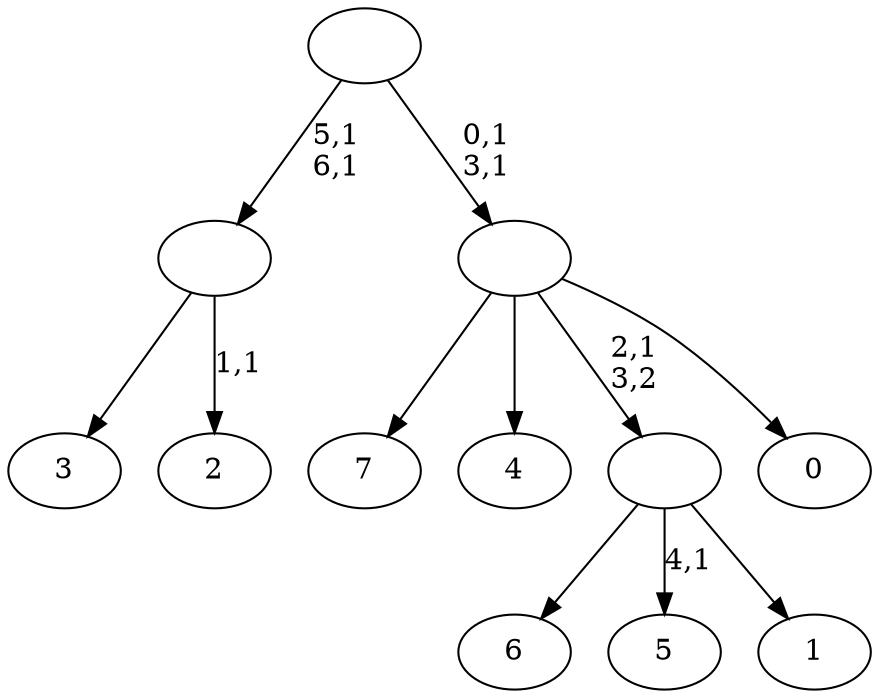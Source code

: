 digraph T {
	15 [label="7"]
	14 [label="6"]
	13 [label="5"]
	11 [label="4"]
	10 [label="3"]
	9 [label="2"]
	7 [label=""]
	5 [label="1"]
	4 [label=""]
	3 [label="0"]
	2 [label=""]
	0 [label=""]
	7 -> 9 [label="1,1"]
	7 -> 10 [label=""]
	4 -> 13 [label="4,1"]
	4 -> 14 [label=""]
	4 -> 5 [label=""]
	2 -> 15 [label=""]
	2 -> 11 [label=""]
	2 -> 4 [label="2,1\n3,2"]
	2 -> 3 [label=""]
	0 -> 2 [label="0,1\n3,1"]
	0 -> 7 [label="5,1\n6,1"]
}
